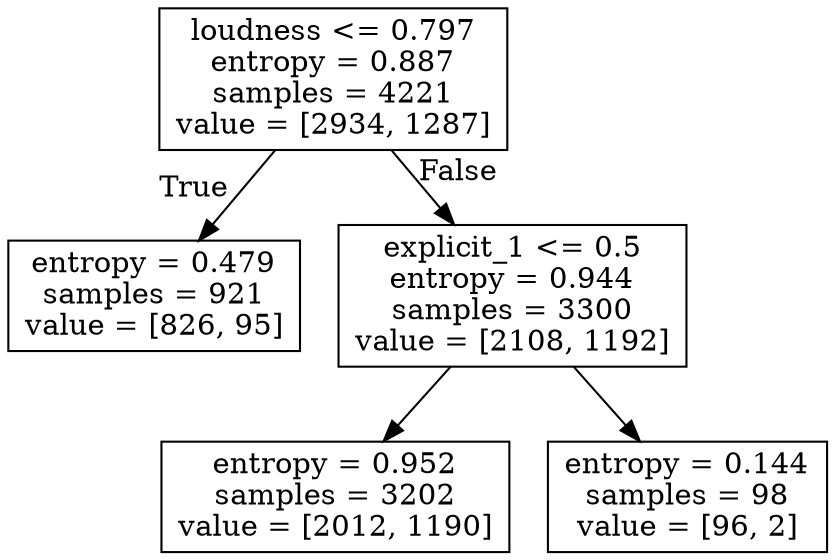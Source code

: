 digraph Tree {
node [shape=box] ;
0 [label="loudness <= 0.797\nentropy = 0.887\nsamples = 4221\nvalue = [2934, 1287]"] ;
1 [label="entropy = 0.479\nsamples = 921\nvalue = [826, 95]"] ;
0 -> 1 [labeldistance=2.5, labelangle=45, headlabel="True"] ;
2 [label="explicit_1 <= 0.5\nentropy = 0.944\nsamples = 3300\nvalue = [2108, 1192]"] ;
0 -> 2 [labeldistance=2.5, labelangle=-45, headlabel="False"] ;
3 [label="entropy = 0.952\nsamples = 3202\nvalue = [2012, 1190]"] ;
2 -> 3 ;
4 [label="entropy = 0.144\nsamples = 98\nvalue = [96, 2]"] ;
2 -> 4 ;
}